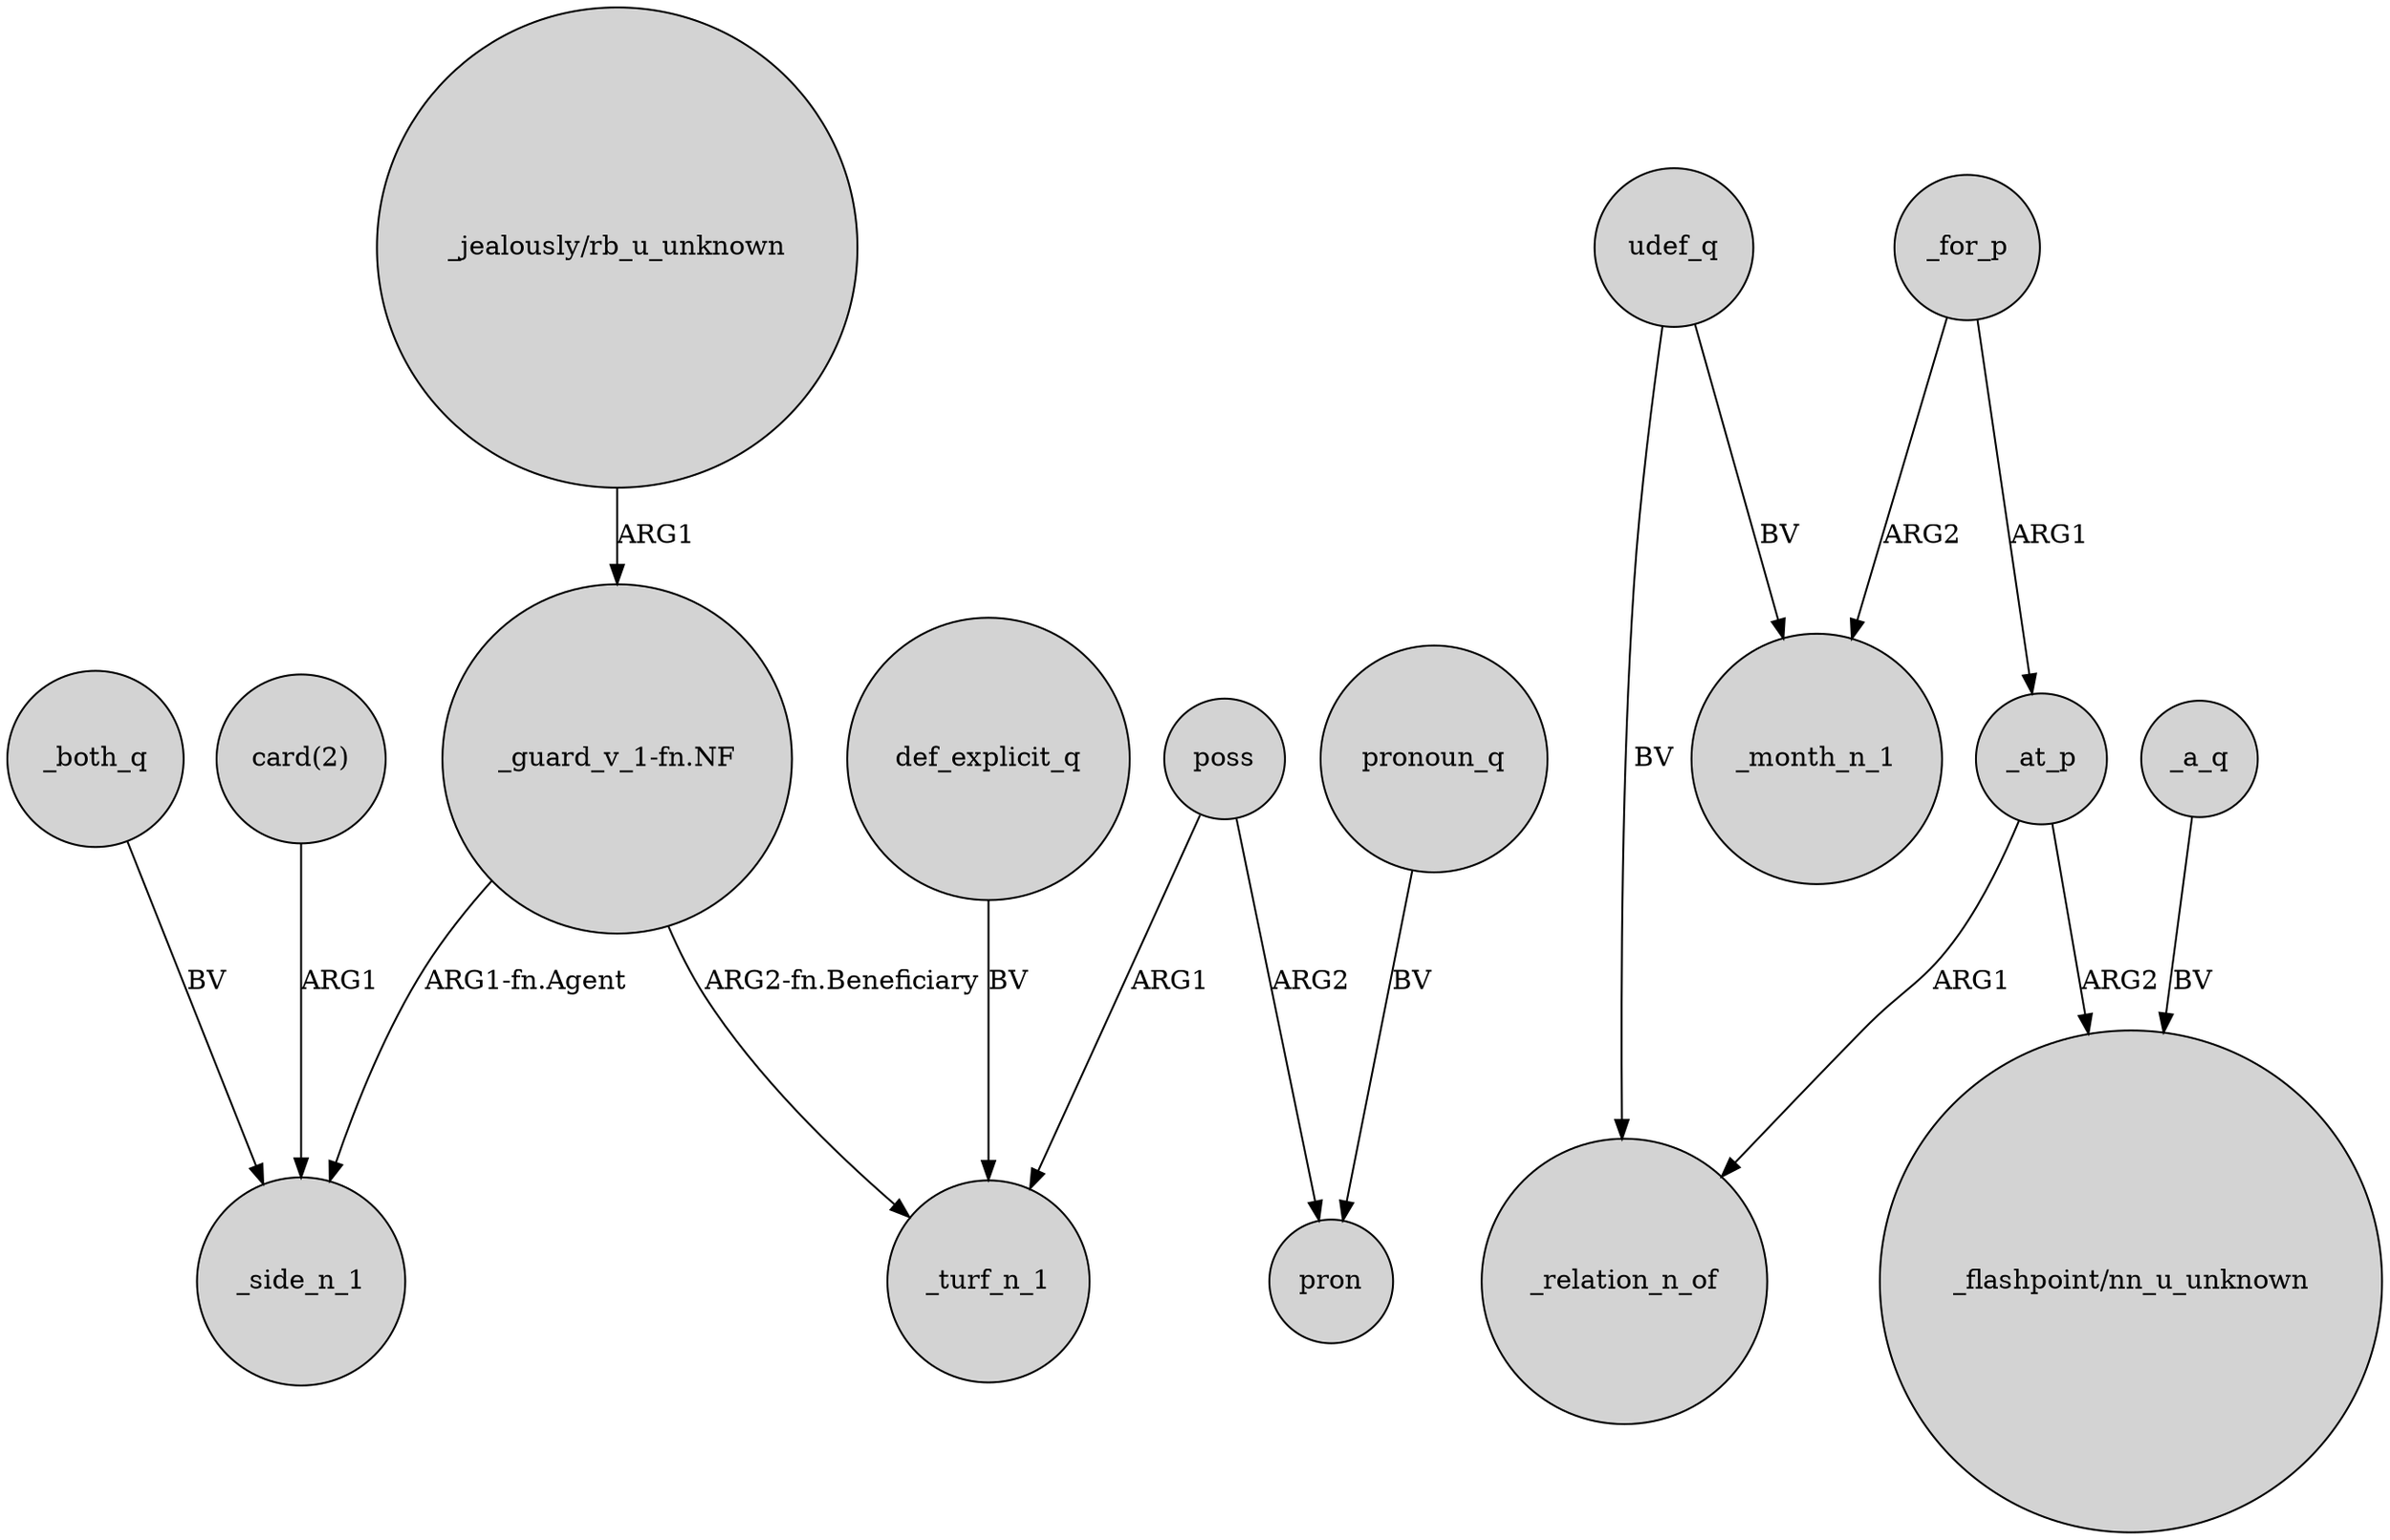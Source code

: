 digraph {
	node [shape=circle style=filled]
	def_explicit_q -> _turf_n_1 [label=BV]
	"_jealously/rb_u_unknown" -> "_guard_v_1-fn.NF" [label=ARG1]
	_for_p -> _month_n_1 [label=ARG2]
	"card(2)" -> _side_n_1 [label=ARG1]
	_both_q -> _side_n_1 [label=BV]
	"_guard_v_1-fn.NF" -> _turf_n_1 [label="ARG2-fn.Beneficiary"]
	_at_p -> _relation_n_of [label=ARG1]
	poss -> pron [label=ARG2]
	udef_q -> _month_n_1 [label=BV]
	poss -> _turf_n_1 [label=ARG1]
	_at_p -> "_flashpoint/nn_u_unknown" [label=ARG2]
	_for_p -> _at_p [label=ARG1]
	"_guard_v_1-fn.NF" -> _side_n_1 [label="ARG1-fn.Agent"]
	_a_q -> "_flashpoint/nn_u_unknown" [label=BV]
	udef_q -> _relation_n_of [label=BV]
	pronoun_q -> pron [label=BV]
}
